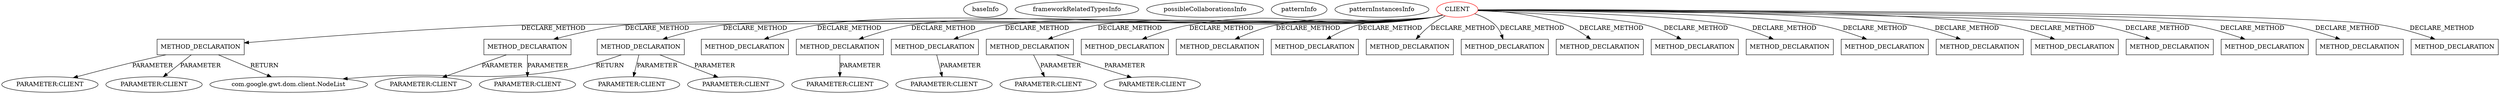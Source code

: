 digraph {
baseInfo[graphId=2103,category="pattern",isAnonymous=false,possibleRelation=false]
frameworkRelatedTypesInfo[]
possibleCollaborationsInfo[]
patternInfo[frequency=2.0,patternRootClient=0]
patternInstancesInfo[0="mguiral-GwtSvgLib~/mguiral-GwtSvgLib/GwtSvgLib-master/src/gwt/html5/svg/client/user/ui/SVGWidget.java~SVGWidget~3992",1="mguiral-GwtSvgLib~/mguiral-GwtSvgLib/GwtSvgLib-master/src/gwt/html5/svg/client/dom/SVGSVGElement.java~SVGSVGElement~3837"]
50[label="com.google.gwt.dom.client.NodeList",vertexType="FRAMEWORK_CLASS_TYPE",isFrameworkType=false]
56[label="METHOD_DECLARATION",vertexType="CLIENT_METHOD_DECLARATION",isFrameworkType=false,shape=box]
0[label="CLIENT",vertexType="ROOT_CLIENT_CLASS_DECLARATION",isFrameworkType=false,color=red]
58[label="PARAMETER:CLIENT",vertexType="PARAMETER_DECLARATION",isFrameworkType=false]
60[label="PARAMETER:CLIENT",vertexType="PARAMETER_DECLARATION",isFrameworkType=false]
62[label="METHOD_DECLARATION",vertexType="CLIENT_METHOD_DECLARATION",isFrameworkType=false,shape=box]
63[label="PARAMETER:CLIENT",vertexType="PARAMETER_DECLARATION",isFrameworkType=false]
49[label="METHOD_DECLARATION",vertexType="CLIENT_METHOD_DECLARATION",isFrameworkType=false,shape=box]
65[label="PARAMETER:CLIENT",vertexType="PARAMETER_DECLARATION",isFrameworkType=false]
51[label="PARAMETER:CLIENT",vertexType="PARAMETER_DECLARATION",isFrameworkType=false]
76[label="METHOD_DECLARATION",vertexType="CLIENT_METHOD_DECLARATION",isFrameworkType=false,shape=box]
53[label="PARAMETER:CLIENT",vertexType="PARAMETER_DECLARATION",isFrameworkType=false]
118[label="METHOD_DECLARATION",vertexType="CLIENT_METHOD_DECLARATION",isFrameworkType=false,shape=box]
120[label="PARAMETER:CLIENT",vertexType="PARAMETER_DECLARATION",isFrameworkType=false]
92[label="METHOD_DECLARATION",vertexType="CLIENT_METHOD_DECLARATION",isFrameworkType=false,shape=box]
94[label="PARAMETER:CLIENT",vertexType="PARAMETER_DECLARATION",isFrameworkType=false]
67[label="METHOD_DECLARATION",vertexType="CLIENT_METHOD_DECLARATION",isFrameworkType=false,shape=box]
70[label="PARAMETER:CLIENT",vertexType="PARAMETER_DECLARATION",isFrameworkType=false]
68[label="PARAMETER:CLIENT",vertexType="PARAMETER_DECLARATION",isFrameworkType=false]
87[label="METHOD_DECLARATION",vertexType="CLIENT_METHOD_DECLARATION",isFrameworkType=false,shape=box]
108[label="METHOD_DECLARATION",vertexType="CLIENT_METHOD_DECLARATION",isFrameworkType=false,shape=box]
17[label="METHOD_DECLARATION",vertexType="CLIENT_METHOD_DECLARATION",isFrameworkType=false,shape=box]
110[label="METHOD_DECLARATION",vertexType="CLIENT_METHOD_DECLARATION",isFrameworkType=false,shape=box]
102[label="METHOD_DECLARATION",vertexType="CLIENT_METHOD_DECLARATION",isFrameworkType=false,shape=box]
98[label="METHOD_DECLARATION",vertexType="CLIENT_METHOD_DECLARATION",isFrameworkType=false,shape=box]
89[label="METHOD_DECLARATION",vertexType="CLIENT_METHOD_DECLARATION",isFrameworkType=false,shape=box]
79[label="METHOD_DECLARATION",vertexType="CLIENT_METHOD_DECLARATION",isFrameworkType=false,shape=box]
116[label="METHOD_DECLARATION",vertexType="CLIENT_METHOD_DECLARATION",isFrameworkType=false,shape=box]
112[label="METHOD_DECLARATION",vertexType="CLIENT_METHOD_DECLARATION",isFrameworkType=false,shape=box]
7[label="METHOD_DECLARATION",vertexType="CLIENT_METHOD_DECLARATION",isFrameworkType=false,shape=box]
82[label="METHOD_DECLARATION",vertexType="CLIENT_METHOD_DECLARATION",isFrameworkType=false,shape=box]
37[label="METHOD_DECLARATION",vertexType="CLIENT_METHOD_DECLARATION",isFrameworkType=false,shape=box]
32[label="METHOD_DECLARATION",vertexType="CLIENT_METHOD_DECLARATION",isFrameworkType=false,shape=box]
114[label="METHOD_DECLARATION",vertexType="CLIENT_METHOD_DECLARATION",isFrameworkType=false,shape=box]
0->110[label="DECLARE_METHOD"]
92->94[label="PARAMETER"]
0->102[label="DECLARE_METHOD"]
0->98[label="DECLARE_METHOD"]
67->70[label="PARAMETER"]
0->67[label="DECLARE_METHOD"]
0->7[label="DECLARE_METHOD"]
0->112[label="DECLARE_METHOD"]
0->87[label="DECLARE_METHOD"]
56->60[label="PARAMETER"]
49->53[label="PARAMETER"]
0->92[label="DECLARE_METHOD"]
0->108[label="DECLARE_METHOD"]
0->82[label="DECLARE_METHOD"]
67->68[label="PARAMETER"]
0->17[label="DECLARE_METHOD"]
0->89[label="DECLARE_METHOD"]
62->63[label="PARAMETER"]
56->50[label="RETURN"]
118->120[label="PARAMETER"]
0->118[label="DECLARE_METHOD"]
0->116[label="DECLARE_METHOD"]
49->50[label="RETURN"]
56->58[label="PARAMETER"]
0->49[label="DECLARE_METHOD"]
0->76[label="DECLARE_METHOD"]
0->114[label="DECLARE_METHOD"]
0->37[label="DECLARE_METHOD"]
0->32[label="DECLARE_METHOD"]
62->65[label="PARAMETER"]
0->79[label="DECLARE_METHOD"]
0->56[label="DECLARE_METHOD"]
0->62[label="DECLARE_METHOD"]
49->51[label="PARAMETER"]
}
